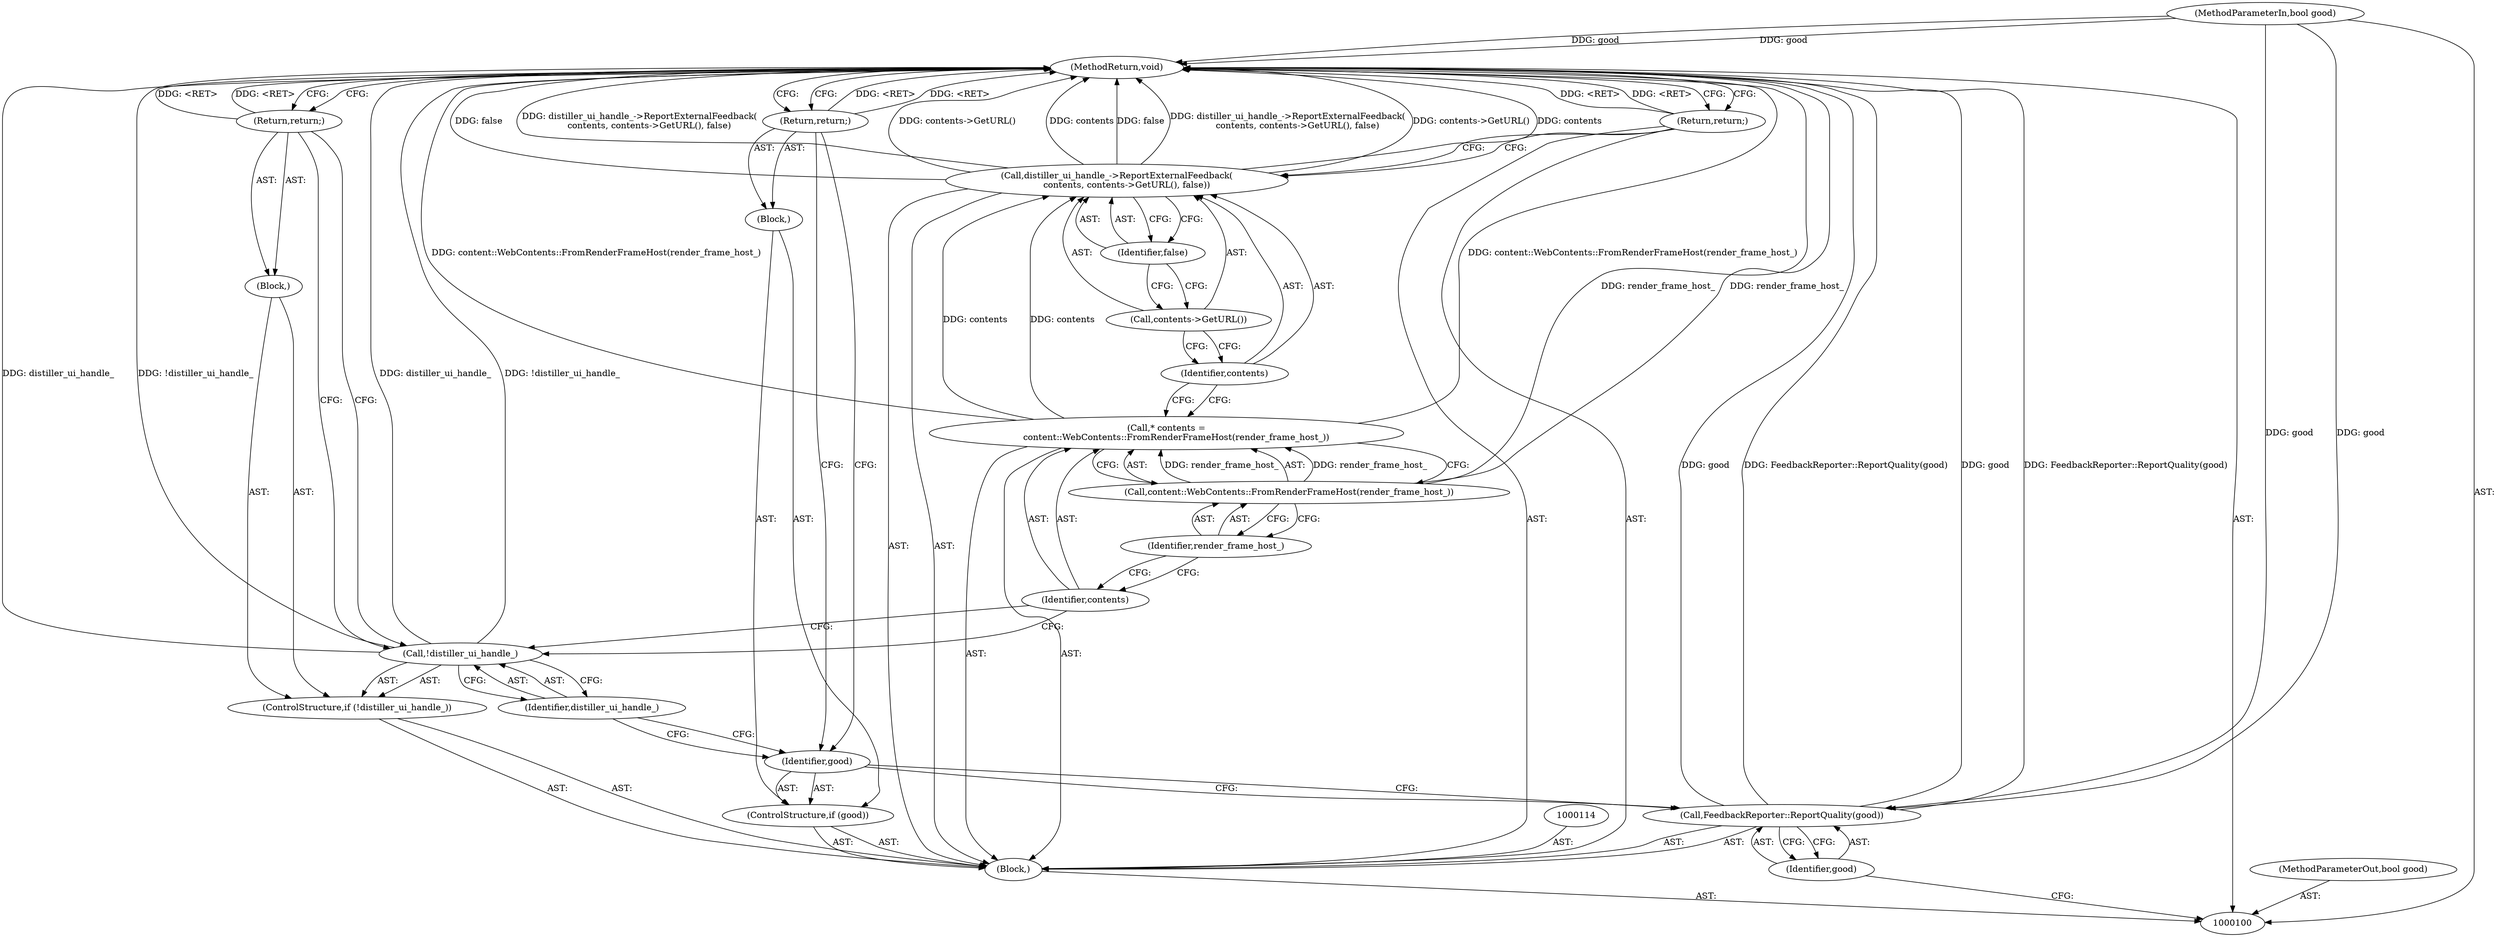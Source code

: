 digraph "0_Chrome_dcd10462fb49c72544719c490238f3a35edf3fc6_4" {
"1000124" [label="(MethodReturn,void)"];
"1000115" [label="(Call,* contents =\n       content::WebContents::FromRenderFrameHost(render_frame_host_))"];
"1000116" [label="(Identifier,contents)"];
"1000118" [label="(Identifier,render_frame_host_)"];
"1000117" [label="(Call,content::WebContents::FromRenderFrameHost(render_frame_host_))"];
"1000119" [label="(Call,distiller_ui_handle_->ReportExternalFeedback(\n       contents, contents->GetURL(), false))"];
"1000121" [label="(Call,contents->GetURL())"];
"1000122" [label="(Identifier,false)"];
"1000120" [label="(Identifier,contents)"];
"1000123" [label="(Return,return;)"];
"1000102" [label="(Block,)"];
"1000101" [label="(MethodParameterIn,bool good)"];
"1000156" [label="(MethodParameterOut,bool good)"];
"1000103" [label="(Call,FeedbackReporter::ReportQuality(good))"];
"1000104" [label="(Identifier,good)"];
"1000107" [label="(Block,)"];
"1000105" [label="(ControlStructure,if (good))"];
"1000106" [label="(Identifier,good)"];
"1000108" [label="(Return,return;)"];
"1000109" [label="(ControlStructure,if (!distiller_ui_handle_))"];
"1000112" [label="(Block,)"];
"1000110" [label="(Call,!distiller_ui_handle_)"];
"1000111" [label="(Identifier,distiller_ui_handle_)"];
"1000113" [label="(Return,return;)"];
"1000124" -> "1000100"  [label="AST: "];
"1000124" -> "1000108"  [label="CFG: "];
"1000124" -> "1000113"  [label="CFG: "];
"1000124" -> "1000123"  [label="CFG: "];
"1000115" -> "1000124"  [label="DDG: content::WebContents::FromRenderFrameHost(render_frame_host_)"];
"1000103" -> "1000124"  [label="DDG: good"];
"1000103" -> "1000124"  [label="DDG: FeedbackReporter::ReportQuality(good)"];
"1000117" -> "1000124"  [label="DDG: render_frame_host_"];
"1000119" -> "1000124"  [label="DDG: false"];
"1000119" -> "1000124"  [label="DDG: distiller_ui_handle_->ReportExternalFeedback(\n       contents, contents->GetURL(), false)"];
"1000119" -> "1000124"  [label="DDG: contents->GetURL()"];
"1000119" -> "1000124"  [label="DDG: contents"];
"1000110" -> "1000124"  [label="DDG: distiller_ui_handle_"];
"1000110" -> "1000124"  [label="DDG: !distiller_ui_handle_"];
"1000101" -> "1000124"  [label="DDG: good"];
"1000108" -> "1000124"  [label="DDG: <RET>"];
"1000113" -> "1000124"  [label="DDG: <RET>"];
"1000123" -> "1000124"  [label="DDG: <RET>"];
"1000115" -> "1000102"  [label="AST: "];
"1000115" -> "1000117"  [label="CFG: "];
"1000116" -> "1000115"  [label="AST: "];
"1000117" -> "1000115"  [label="AST: "];
"1000120" -> "1000115"  [label="CFG: "];
"1000115" -> "1000124"  [label="DDG: content::WebContents::FromRenderFrameHost(render_frame_host_)"];
"1000117" -> "1000115"  [label="DDG: render_frame_host_"];
"1000115" -> "1000119"  [label="DDG: contents"];
"1000116" -> "1000115"  [label="AST: "];
"1000116" -> "1000110"  [label="CFG: "];
"1000118" -> "1000116"  [label="CFG: "];
"1000118" -> "1000117"  [label="AST: "];
"1000118" -> "1000116"  [label="CFG: "];
"1000117" -> "1000118"  [label="CFG: "];
"1000117" -> "1000115"  [label="AST: "];
"1000117" -> "1000118"  [label="CFG: "];
"1000118" -> "1000117"  [label="AST: "];
"1000115" -> "1000117"  [label="CFG: "];
"1000117" -> "1000124"  [label="DDG: render_frame_host_"];
"1000117" -> "1000115"  [label="DDG: render_frame_host_"];
"1000119" -> "1000102"  [label="AST: "];
"1000119" -> "1000122"  [label="CFG: "];
"1000120" -> "1000119"  [label="AST: "];
"1000121" -> "1000119"  [label="AST: "];
"1000122" -> "1000119"  [label="AST: "];
"1000123" -> "1000119"  [label="CFG: "];
"1000119" -> "1000124"  [label="DDG: false"];
"1000119" -> "1000124"  [label="DDG: distiller_ui_handle_->ReportExternalFeedback(\n       contents, contents->GetURL(), false)"];
"1000119" -> "1000124"  [label="DDG: contents->GetURL()"];
"1000119" -> "1000124"  [label="DDG: contents"];
"1000115" -> "1000119"  [label="DDG: contents"];
"1000121" -> "1000119"  [label="AST: "];
"1000121" -> "1000120"  [label="CFG: "];
"1000122" -> "1000121"  [label="CFG: "];
"1000122" -> "1000119"  [label="AST: "];
"1000122" -> "1000121"  [label="CFG: "];
"1000119" -> "1000122"  [label="CFG: "];
"1000120" -> "1000119"  [label="AST: "];
"1000120" -> "1000115"  [label="CFG: "];
"1000121" -> "1000120"  [label="CFG: "];
"1000123" -> "1000102"  [label="AST: "];
"1000123" -> "1000119"  [label="CFG: "];
"1000124" -> "1000123"  [label="CFG: "];
"1000123" -> "1000124"  [label="DDG: <RET>"];
"1000102" -> "1000100"  [label="AST: "];
"1000103" -> "1000102"  [label="AST: "];
"1000105" -> "1000102"  [label="AST: "];
"1000109" -> "1000102"  [label="AST: "];
"1000114" -> "1000102"  [label="AST: "];
"1000115" -> "1000102"  [label="AST: "];
"1000119" -> "1000102"  [label="AST: "];
"1000123" -> "1000102"  [label="AST: "];
"1000101" -> "1000100"  [label="AST: "];
"1000101" -> "1000124"  [label="DDG: good"];
"1000101" -> "1000103"  [label="DDG: good"];
"1000156" -> "1000100"  [label="AST: "];
"1000103" -> "1000102"  [label="AST: "];
"1000103" -> "1000104"  [label="CFG: "];
"1000104" -> "1000103"  [label="AST: "];
"1000106" -> "1000103"  [label="CFG: "];
"1000103" -> "1000124"  [label="DDG: good"];
"1000103" -> "1000124"  [label="DDG: FeedbackReporter::ReportQuality(good)"];
"1000101" -> "1000103"  [label="DDG: good"];
"1000104" -> "1000103"  [label="AST: "];
"1000104" -> "1000100"  [label="CFG: "];
"1000103" -> "1000104"  [label="CFG: "];
"1000107" -> "1000105"  [label="AST: "];
"1000108" -> "1000107"  [label="AST: "];
"1000105" -> "1000102"  [label="AST: "];
"1000106" -> "1000105"  [label="AST: "];
"1000107" -> "1000105"  [label="AST: "];
"1000106" -> "1000105"  [label="AST: "];
"1000106" -> "1000103"  [label="CFG: "];
"1000108" -> "1000106"  [label="CFG: "];
"1000111" -> "1000106"  [label="CFG: "];
"1000108" -> "1000107"  [label="AST: "];
"1000108" -> "1000106"  [label="CFG: "];
"1000124" -> "1000108"  [label="CFG: "];
"1000108" -> "1000124"  [label="DDG: <RET>"];
"1000109" -> "1000102"  [label="AST: "];
"1000110" -> "1000109"  [label="AST: "];
"1000112" -> "1000109"  [label="AST: "];
"1000112" -> "1000109"  [label="AST: "];
"1000113" -> "1000112"  [label="AST: "];
"1000110" -> "1000109"  [label="AST: "];
"1000110" -> "1000111"  [label="CFG: "];
"1000111" -> "1000110"  [label="AST: "];
"1000113" -> "1000110"  [label="CFG: "];
"1000116" -> "1000110"  [label="CFG: "];
"1000110" -> "1000124"  [label="DDG: distiller_ui_handle_"];
"1000110" -> "1000124"  [label="DDG: !distiller_ui_handle_"];
"1000111" -> "1000110"  [label="AST: "];
"1000111" -> "1000106"  [label="CFG: "];
"1000110" -> "1000111"  [label="CFG: "];
"1000113" -> "1000112"  [label="AST: "];
"1000113" -> "1000110"  [label="CFG: "];
"1000124" -> "1000113"  [label="CFG: "];
"1000113" -> "1000124"  [label="DDG: <RET>"];
}
